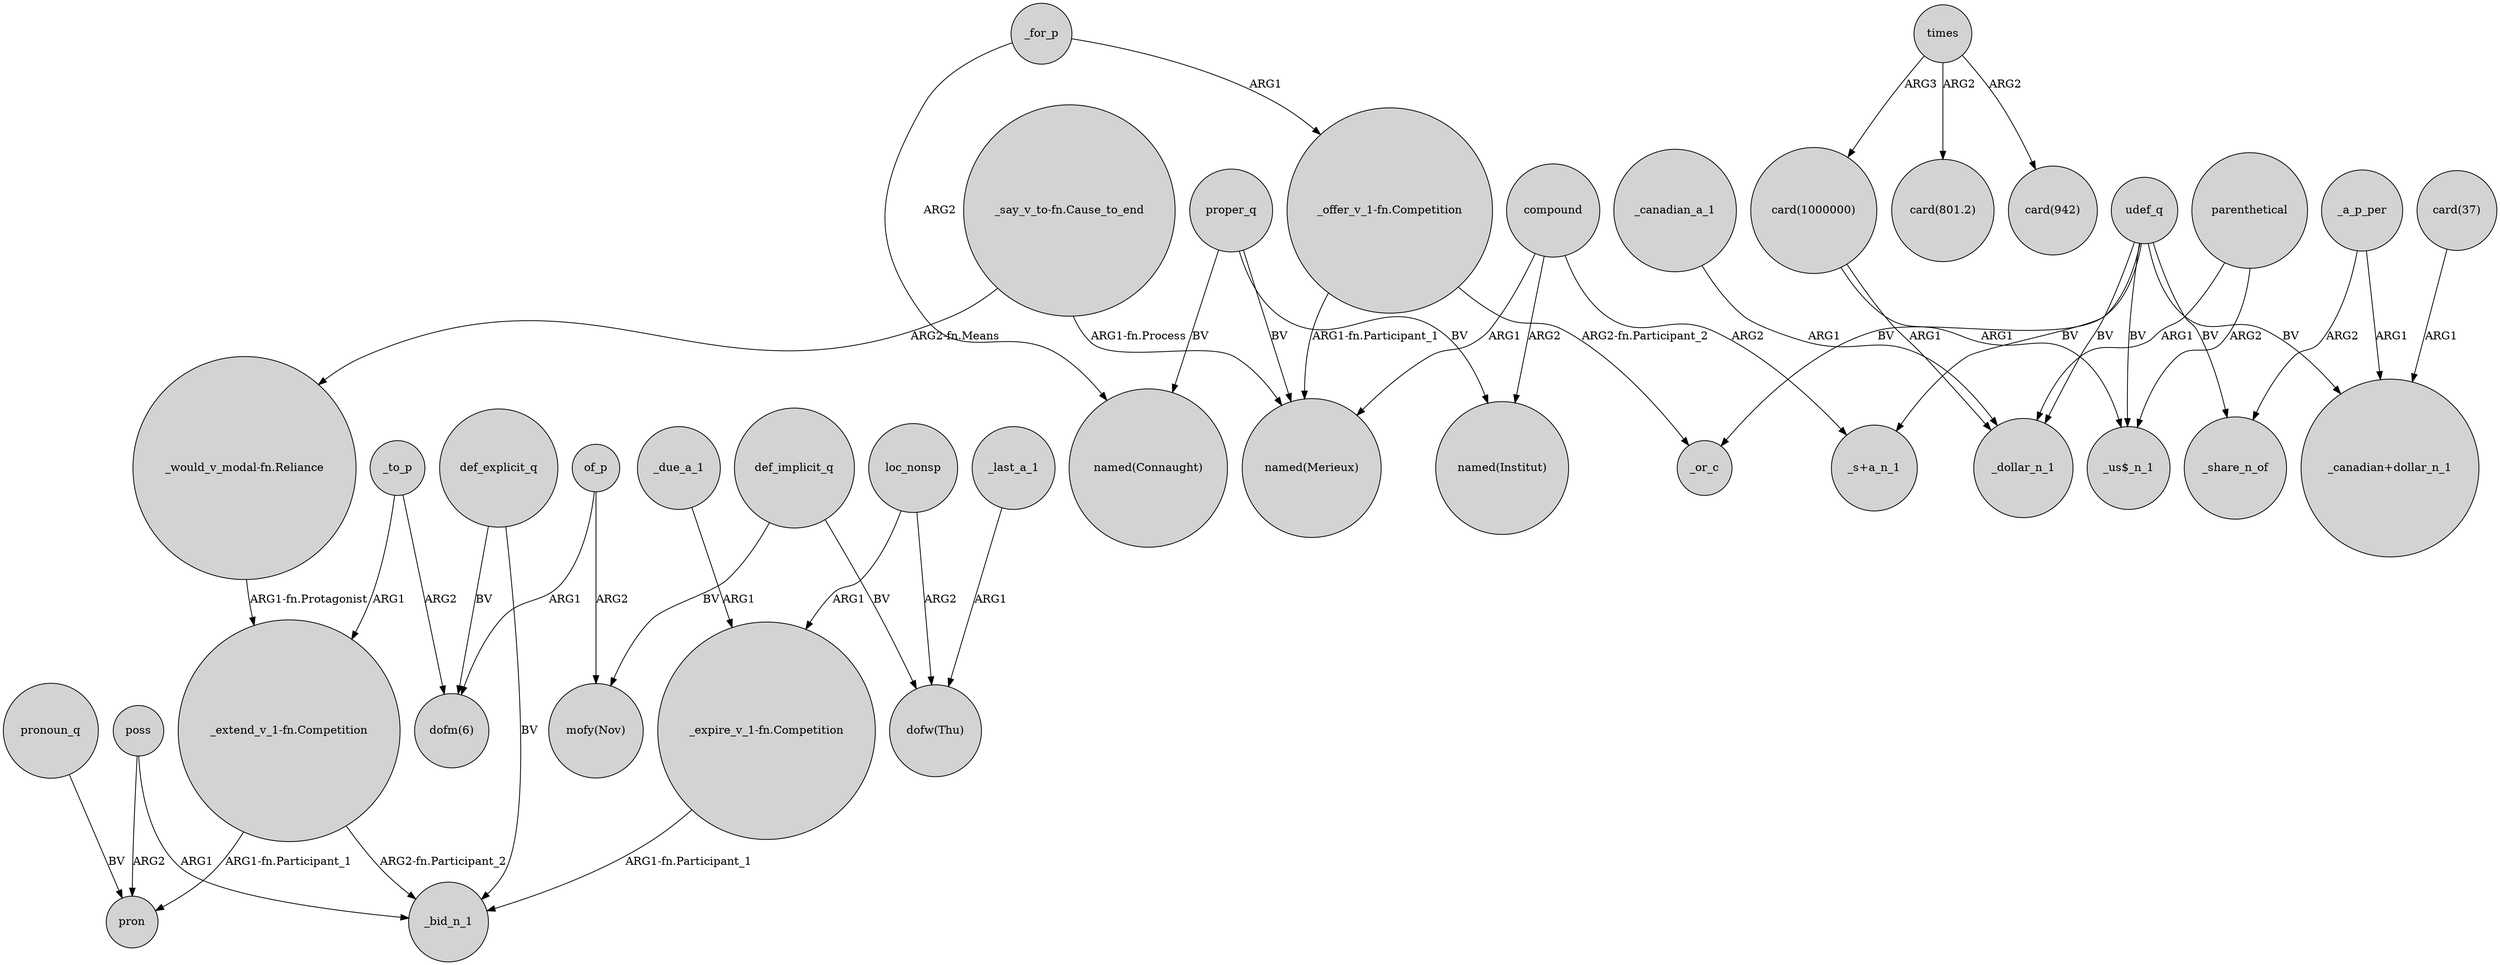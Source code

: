 digraph {
	node [shape=circle style=filled]
	"_extend_v_1-fn.Competition" -> pron [label="ARG1-fn.Participant_1"]
	_for_p -> "_offer_v_1-fn.Competition" [label=ARG1]
	proper_q -> "named(Connaught)" [label=BV]
	poss -> _bid_n_1 [label=ARG1]
	parenthetical -> "_us$_n_1" [label=ARG2]
	_to_p -> "_extend_v_1-fn.Competition" [label=ARG1]
	of_p -> "mofy(Nov)" [label=ARG2]
	times -> "card(942)" [label=ARG2]
	proper_q -> "named(Merieux)" [label=BV]
	times -> "card(1000000)" [label=ARG3]
	parenthetical -> _dollar_n_1 [label=ARG1]
	proper_q -> "named(Institut)" [label=BV]
	_for_p -> "named(Connaught)" [label=ARG2]
	times -> "card(801.2)" [label=ARG2]
	udef_q -> _or_c [label=BV]
	udef_q -> "_canadian+dollar_n_1" [label=BV]
	_to_p -> "dofm(6)" [label=ARG2]
	_due_a_1 -> "_expire_v_1-fn.Competition" [label=ARG1]
	pronoun_q -> pron [label=BV]
	"_offer_v_1-fn.Competition" -> "named(Merieux)" [label="ARG1-fn.Participant_1"]
	def_explicit_q -> _bid_n_1 [label=BV]
	poss -> pron [label=ARG2]
	"_would_v_modal-fn.Reliance" -> "_extend_v_1-fn.Competition" [label="ARG1-fn.Protagonist"]
	_a_p_per -> _share_n_of [label=ARG2]
	udef_q -> "_us$_n_1" [label=BV]
	_last_a_1 -> "dofw(Thu)" [label=ARG1]
	_canadian_a_1 -> _dollar_n_1 [label=ARG1]
	"_expire_v_1-fn.Competition" -> _bid_n_1 [label="ARG1-fn.Participant_1"]
	def_implicit_q -> "dofw(Thu)" [label=BV]
	udef_q -> _share_n_of [label=BV]
	def_explicit_q -> "dofm(6)" [label=BV]
	udef_q -> _dollar_n_1 [label=BV]
	compound -> "named(Merieux)" [label=ARG1]
	"card(1000000)" -> _dollar_n_1 [label=ARG1]
	_a_p_per -> "_canadian+dollar_n_1" [label=ARG1]
	"_extend_v_1-fn.Competition" -> _bid_n_1 [label="ARG2-fn.Participant_2"]
	"card(1000000)" -> "_us$_n_1" [label=ARG1]
	loc_nonsp -> "_expire_v_1-fn.Competition" [label=ARG1]
	udef_q -> "_s+a_n_1" [label=BV]
	"_say_v_to-fn.Cause_to_end" -> "_would_v_modal-fn.Reliance" [label="ARG2-fn.Means"]
	"card(37)" -> "_canadian+dollar_n_1" [label=ARG1]
	loc_nonsp -> "dofw(Thu)" [label=ARG2]
	compound -> "_s+a_n_1" [label=ARG2]
	def_implicit_q -> "mofy(Nov)" [label=BV]
	of_p -> "dofm(6)" [label=ARG1]
	compound -> "named(Institut)" [label=ARG2]
	"_say_v_to-fn.Cause_to_end" -> "named(Merieux)" [label="ARG1-fn.Process"]
	"_offer_v_1-fn.Competition" -> _or_c [label="ARG2-fn.Participant_2"]
}
